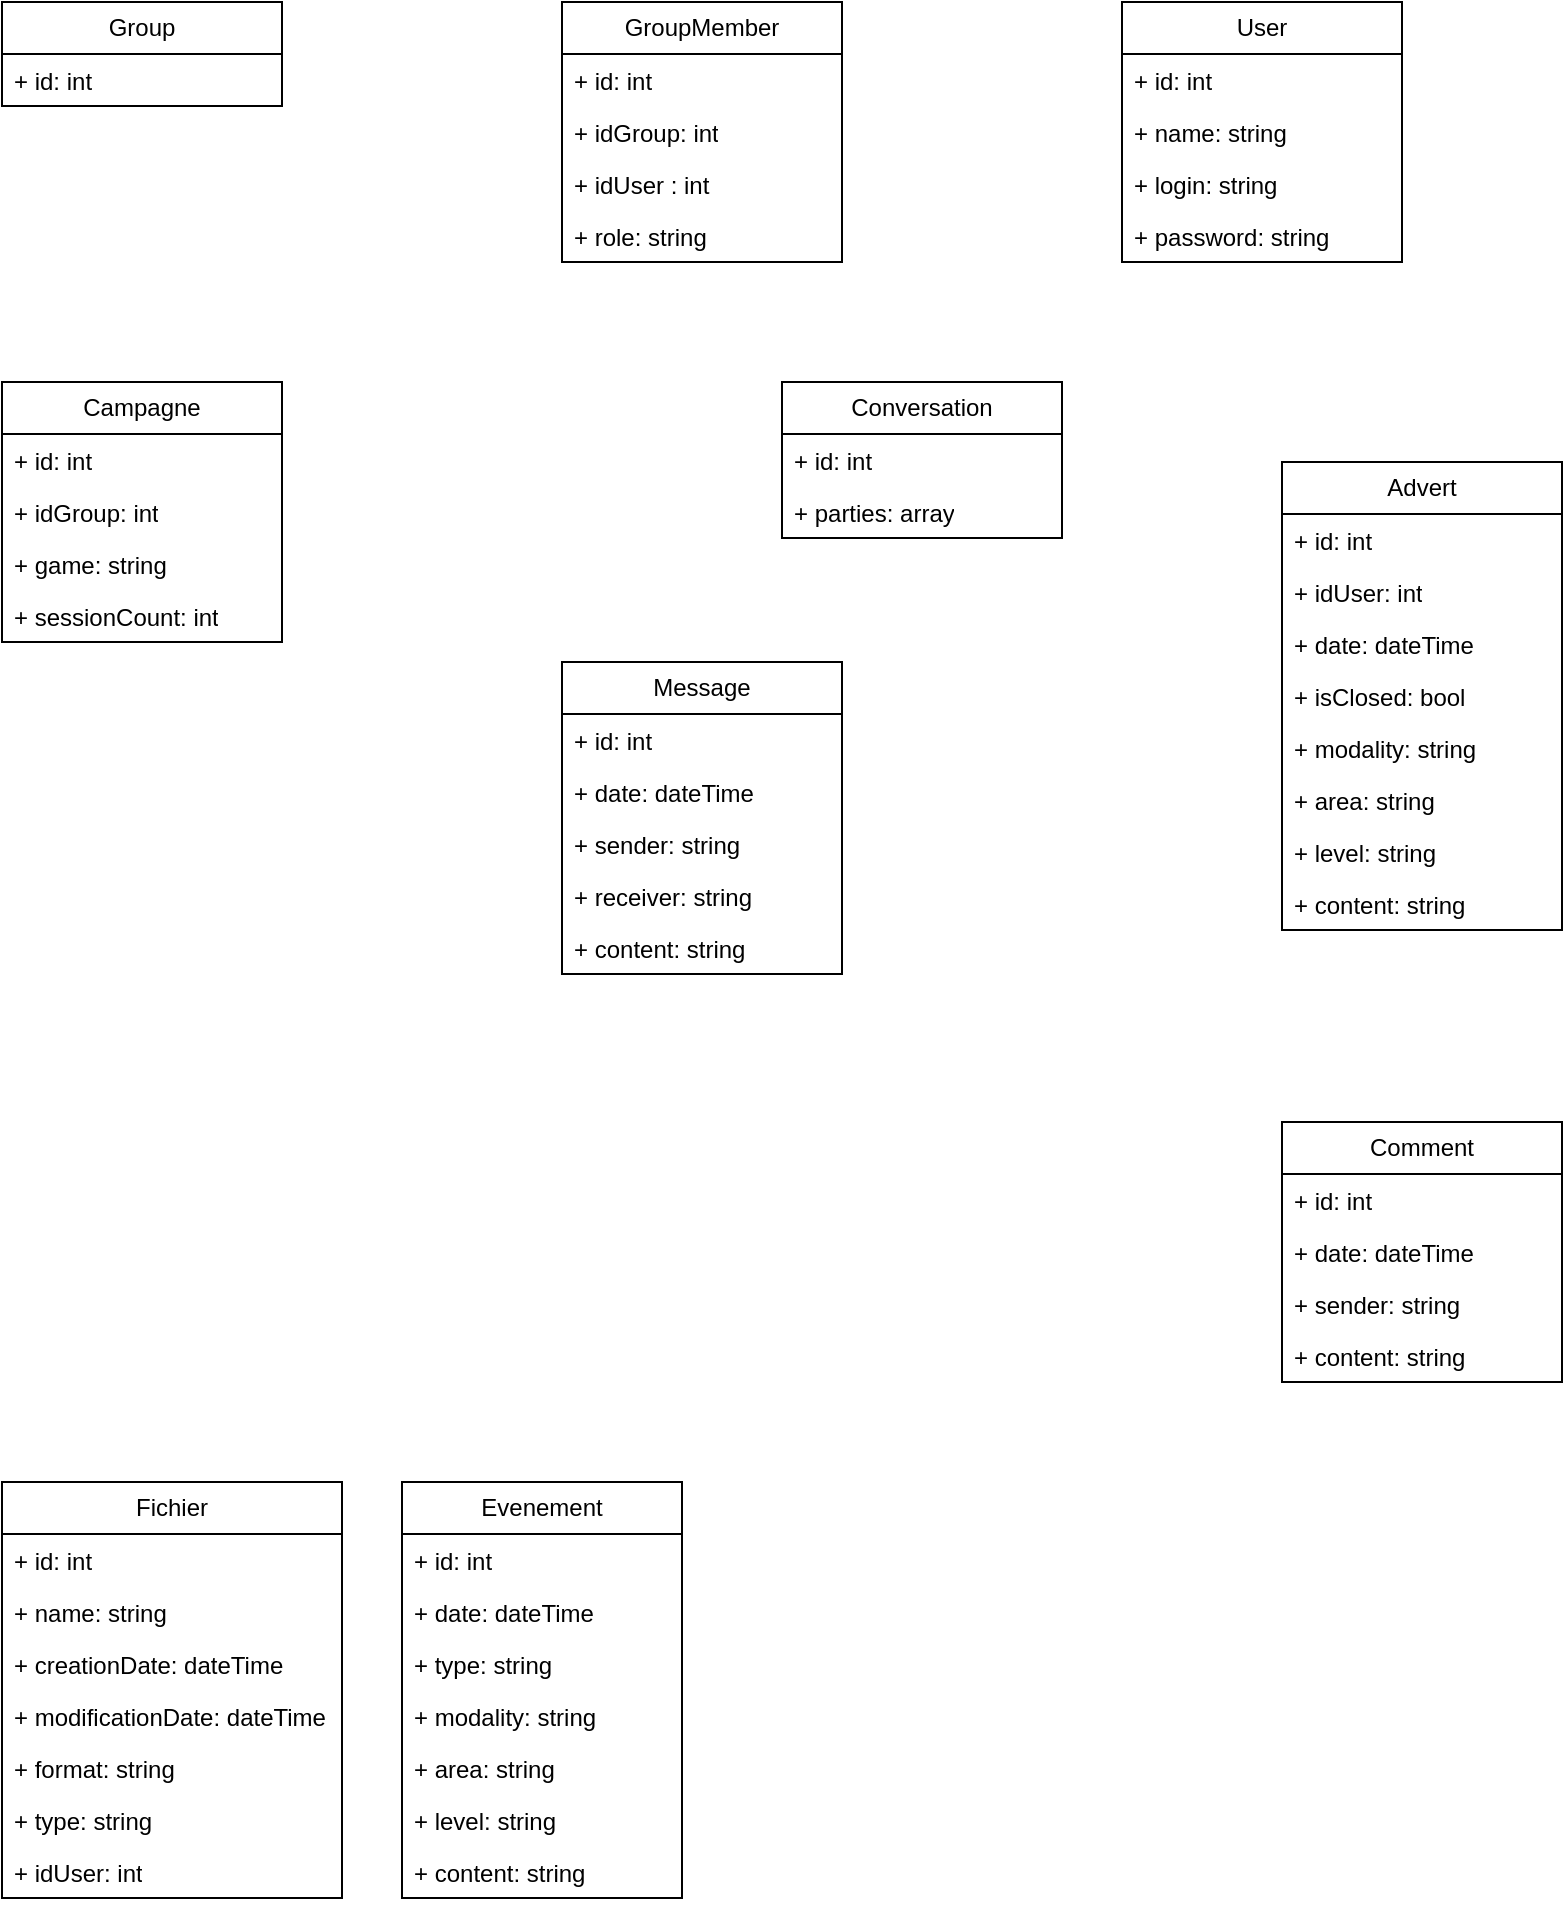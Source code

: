 <mxfile version="24.7.5" pages="2">
  <diagram name="Page-1" id="d9n5I6e5h9yGLl1H7goF">
    <mxGraphModel dx="924" dy="827" grid="1" gridSize="10" guides="1" tooltips="1" connect="1" arrows="1" fold="1" page="1" pageScale="1" pageWidth="850" pageHeight="1100" math="0" shadow="0">
      <root>
        <mxCell id="0" />
        <mxCell id="1" parent="0" />
        <mxCell id="ieVwoAbN0ysFyYQFLZOX-7" value="User" style="swimlane;fontStyle=0;childLayout=stackLayout;horizontal=1;startSize=26;fillColor=none;horizontalStack=0;resizeParent=1;resizeParentMax=0;resizeLast=0;collapsible=1;marginBottom=0;whiteSpace=wrap;html=1;" vertex="1" parent="1">
          <mxGeometry x="610" y="40" width="140" height="130" as="geometry" />
        </mxCell>
        <mxCell id="ieVwoAbN0ysFyYQFLZOX-8" value="+ id: int" style="text;strokeColor=none;fillColor=none;align=left;verticalAlign=top;spacingLeft=4;spacingRight=4;overflow=hidden;rotatable=0;points=[[0,0.5],[1,0.5]];portConstraint=eastwest;whiteSpace=wrap;html=1;" vertex="1" parent="ieVwoAbN0ysFyYQFLZOX-7">
          <mxGeometry y="26" width="140" height="26" as="geometry" />
        </mxCell>
        <mxCell id="ieVwoAbN0ysFyYQFLZOX-9" value="+ name: string" style="text;strokeColor=none;fillColor=none;align=left;verticalAlign=top;spacingLeft=4;spacingRight=4;overflow=hidden;rotatable=0;points=[[0,0.5],[1,0.5]];portConstraint=eastwest;whiteSpace=wrap;html=1;" vertex="1" parent="ieVwoAbN0ysFyYQFLZOX-7">
          <mxGeometry y="52" width="140" height="26" as="geometry" />
        </mxCell>
        <mxCell id="ieVwoAbN0ysFyYQFLZOX-10" value="+ login: string" style="text;strokeColor=none;fillColor=none;align=left;verticalAlign=top;spacingLeft=4;spacingRight=4;overflow=hidden;rotatable=0;points=[[0,0.5],[1,0.5]];portConstraint=eastwest;whiteSpace=wrap;html=1;" vertex="1" parent="ieVwoAbN0ysFyYQFLZOX-7">
          <mxGeometry y="78" width="140" height="26" as="geometry" />
        </mxCell>
        <mxCell id="ieVwoAbN0ysFyYQFLZOX-19" value="+ password: string" style="text;strokeColor=none;fillColor=none;align=left;verticalAlign=top;spacingLeft=4;spacingRight=4;overflow=hidden;rotatable=0;points=[[0,0.5],[1,0.5]];portConstraint=eastwest;whiteSpace=wrap;html=1;" vertex="1" parent="ieVwoAbN0ysFyYQFLZOX-7">
          <mxGeometry y="104" width="140" height="26" as="geometry" />
        </mxCell>
        <mxCell id="ieVwoAbN0ysFyYQFLZOX-11" value="Group" style="swimlane;fontStyle=0;childLayout=stackLayout;horizontal=1;startSize=26;fillColor=none;horizontalStack=0;resizeParent=1;resizeParentMax=0;resizeLast=0;collapsible=1;marginBottom=0;whiteSpace=wrap;html=1;" vertex="1" parent="1">
          <mxGeometry x="50" y="40" width="140" height="52" as="geometry" />
        </mxCell>
        <mxCell id="ieVwoAbN0ysFyYQFLZOX-12" value="+ id: int" style="text;strokeColor=none;fillColor=none;align=left;verticalAlign=top;spacingLeft=4;spacingRight=4;overflow=hidden;rotatable=0;points=[[0,0.5],[1,0.5]];portConstraint=eastwest;whiteSpace=wrap;html=1;" vertex="1" parent="ieVwoAbN0ysFyYQFLZOX-11">
          <mxGeometry y="26" width="140" height="26" as="geometry" />
        </mxCell>
        <mxCell id="ieVwoAbN0ysFyYQFLZOX-15" value="Advert" style="swimlane;fontStyle=0;childLayout=stackLayout;horizontal=1;startSize=26;fillColor=none;horizontalStack=0;resizeParent=1;resizeParentMax=0;resizeLast=0;collapsible=1;marginBottom=0;whiteSpace=wrap;html=1;" vertex="1" parent="1">
          <mxGeometry x="690" y="270" width="140" height="234" as="geometry" />
        </mxCell>
        <mxCell id="ieVwoAbN0ysFyYQFLZOX-16" value="+ id: int" style="text;strokeColor=none;fillColor=none;align=left;verticalAlign=top;spacingLeft=4;spacingRight=4;overflow=hidden;rotatable=0;points=[[0,0.5],[1,0.5]];portConstraint=eastwest;whiteSpace=wrap;html=1;" vertex="1" parent="ieVwoAbN0ysFyYQFLZOX-15">
          <mxGeometry y="26" width="140" height="26" as="geometry" />
        </mxCell>
        <mxCell id="ieVwoAbN0ysFyYQFLZOX-82" value="+ idUser: int" style="text;strokeColor=none;fillColor=none;align=left;verticalAlign=top;spacingLeft=4;spacingRight=4;overflow=hidden;rotatable=0;points=[[0,0.5],[1,0.5]];portConstraint=eastwest;whiteSpace=wrap;html=1;" vertex="1" parent="ieVwoAbN0ysFyYQFLZOX-15">
          <mxGeometry y="52" width="140" height="26" as="geometry" />
        </mxCell>
        <mxCell id="ieVwoAbN0ysFyYQFLZOX-17" value="+ date: dateTime" style="text;strokeColor=none;fillColor=none;align=left;verticalAlign=top;spacingLeft=4;spacingRight=4;overflow=hidden;rotatable=0;points=[[0,0.5],[1,0.5]];portConstraint=eastwest;whiteSpace=wrap;html=1;" vertex="1" parent="ieVwoAbN0ysFyYQFLZOX-15">
          <mxGeometry y="78" width="140" height="26" as="geometry" />
        </mxCell>
        <mxCell id="ieVwoAbN0ysFyYQFLZOX-81" value="+ isClosed: bool" style="text;strokeColor=none;fillColor=none;align=left;verticalAlign=top;spacingLeft=4;spacingRight=4;overflow=hidden;rotatable=0;points=[[0,0.5],[1,0.5]];portConstraint=eastwest;whiteSpace=wrap;html=1;" vertex="1" parent="ieVwoAbN0ysFyYQFLZOX-15">
          <mxGeometry y="104" width="140" height="26" as="geometry" />
        </mxCell>
        <mxCell id="ieVwoAbN0ysFyYQFLZOX-22" value="+ modality: string" style="text;strokeColor=none;fillColor=none;align=left;verticalAlign=top;spacingLeft=4;spacingRight=4;overflow=hidden;rotatable=0;points=[[0,0.5],[1,0.5]];portConstraint=eastwest;whiteSpace=wrap;html=1;" vertex="1" parent="ieVwoAbN0ysFyYQFLZOX-15">
          <mxGeometry y="130" width="140" height="26" as="geometry" />
        </mxCell>
        <mxCell id="ieVwoAbN0ysFyYQFLZOX-23" value="+ area: string" style="text;strokeColor=none;fillColor=none;align=left;verticalAlign=top;spacingLeft=4;spacingRight=4;overflow=hidden;rotatable=0;points=[[0,0.5],[1,0.5]];portConstraint=eastwest;whiteSpace=wrap;html=1;" vertex="1" parent="ieVwoAbN0ysFyYQFLZOX-15">
          <mxGeometry y="156" width="140" height="26" as="geometry" />
        </mxCell>
        <mxCell id="ieVwoAbN0ysFyYQFLZOX-24" value="+ level: string" style="text;strokeColor=none;fillColor=none;align=left;verticalAlign=top;spacingLeft=4;spacingRight=4;overflow=hidden;rotatable=0;points=[[0,0.5],[1,0.5]];portConstraint=eastwest;whiteSpace=wrap;html=1;" vertex="1" parent="ieVwoAbN0ysFyYQFLZOX-15">
          <mxGeometry y="182" width="140" height="26" as="geometry" />
        </mxCell>
        <mxCell id="ieVwoAbN0ysFyYQFLZOX-25" value="+ content: string" style="text;strokeColor=none;fillColor=none;align=left;verticalAlign=top;spacingLeft=4;spacingRight=4;overflow=hidden;rotatable=0;points=[[0,0.5],[1,0.5]];portConstraint=eastwest;whiteSpace=wrap;html=1;" vertex="1" parent="ieVwoAbN0ysFyYQFLZOX-15">
          <mxGeometry y="208" width="140" height="26" as="geometry" />
        </mxCell>
        <mxCell id="ieVwoAbN0ysFyYQFLZOX-26" value="GroupMember" style="swimlane;fontStyle=0;childLayout=stackLayout;horizontal=1;startSize=26;fillColor=none;horizontalStack=0;resizeParent=1;resizeParentMax=0;resizeLast=0;collapsible=1;marginBottom=0;whiteSpace=wrap;html=1;" vertex="1" parent="1">
          <mxGeometry x="330" y="40" width="140" height="130" as="geometry" />
        </mxCell>
        <mxCell id="ieVwoAbN0ysFyYQFLZOX-27" value="+ id: int" style="text;strokeColor=none;fillColor=none;align=left;verticalAlign=top;spacingLeft=4;spacingRight=4;overflow=hidden;rotatable=0;points=[[0,0.5],[1,0.5]];portConstraint=eastwest;whiteSpace=wrap;html=1;" vertex="1" parent="ieVwoAbN0ysFyYQFLZOX-26">
          <mxGeometry y="26" width="140" height="26" as="geometry" />
        </mxCell>
        <mxCell id="ieVwoAbN0ysFyYQFLZOX-29" value="+ idGroup: int" style="text;strokeColor=none;fillColor=none;align=left;verticalAlign=top;spacingLeft=4;spacingRight=4;overflow=hidden;rotatable=0;points=[[0,0.5],[1,0.5]];portConstraint=eastwest;whiteSpace=wrap;html=1;" vertex="1" parent="ieVwoAbN0ysFyYQFLZOX-26">
          <mxGeometry y="52" width="140" height="26" as="geometry" />
        </mxCell>
        <mxCell id="ieVwoAbN0ysFyYQFLZOX-28" value="+ idUser : int" style="text;strokeColor=none;fillColor=none;align=left;verticalAlign=top;spacingLeft=4;spacingRight=4;overflow=hidden;rotatable=0;points=[[0,0.5],[1,0.5]];portConstraint=eastwest;whiteSpace=wrap;html=1;" vertex="1" parent="ieVwoAbN0ysFyYQFLZOX-26">
          <mxGeometry y="78" width="140" height="26" as="geometry" />
        </mxCell>
        <mxCell id="ieVwoAbN0ysFyYQFLZOX-30" value="+ role: string" style="text;strokeColor=none;fillColor=none;align=left;verticalAlign=top;spacingLeft=4;spacingRight=4;overflow=hidden;rotatable=0;points=[[0,0.5],[1,0.5]];portConstraint=eastwest;whiteSpace=wrap;html=1;" vertex="1" parent="ieVwoAbN0ysFyYQFLZOX-26">
          <mxGeometry y="104" width="140" height="26" as="geometry" />
        </mxCell>
        <mxCell id="ieVwoAbN0ysFyYQFLZOX-31" value="Conversation" style="swimlane;fontStyle=0;childLayout=stackLayout;horizontal=1;startSize=26;fillColor=none;horizontalStack=0;resizeParent=1;resizeParentMax=0;resizeLast=0;collapsible=1;marginBottom=0;whiteSpace=wrap;html=1;" vertex="1" parent="1">
          <mxGeometry x="440" y="230" width="140" height="78" as="geometry" />
        </mxCell>
        <mxCell id="ieVwoAbN0ysFyYQFLZOX-32" value="+ id: int" style="text;strokeColor=none;fillColor=none;align=left;verticalAlign=top;spacingLeft=4;spacingRight=4;overflow=hidden;rotatable=0;points=[[0,0.5],[1,0.5]];portConstraint=eastwest;whiteSpace=wrap;html=1;" vertex="1" parent="ieVwoAbN0ysFyYQFLZOX-31">
          <mxGeometry y="26" width="140" height="26" as="geometry" />
        </mxCell>
        <mxCell id="ieVwoAbN0ysFyYQFLZOX-34" value="+ parties: array" style="text;strokeColor=none;fillColor=none;align=left;verticalAlign=top;spacingLeft=4;spacingRight=4;overflow=hidden;rotatable=0;points=[[0,0.5],[1,0.5]];portConstraint=eastwest;whiteSpace=wrap;html=1;" vertex="1" parent="ieVwoAbN0ysFyYQFLZOX-31">
          <mxGeometry y="52" width="140" height="26" as="geometry" />
        </mxCell>
        <mxCell id="ieVwoAbN0ysFyYQFLZOX-39" value="Message" style="swimlane;fontStyle=0;childLayout=stackLayout;horizontal=1;startSize=26;fillColor=none;horizontalStack=0;resizeParent=1;resizeParentMax=0;resizeLast=0;collapsible=1;marginBottom=0;whiteSpace=wrap;html=1;" vertex="1" parent="1">
          <mxGeometry x="330" y="370" width="140" height="156" as="geometry" />
        </mxCell>
        <mxCell id="ieVwoAbN0ysFyYQFLZOX-40" value="+ id: int" style="text;strokeColor=none;fillColor=none;align=left;verticalAlign=top;spacingLeft=4;spacingRight=4;overflow=hidden;rotatable=0;points=[[0,0.5],[1,0.5]];portConstraint=eastwest;whiteSpace=wrap;html=1;" vertex="1" parent="ieVwoAbN0ysFyYQFLZOX-39">
          <mxGeometry y="26" width="140" height="26" as="geometry" />
        </mxCell>
        <mxCell id="ieVwoAbN0ysFyYQFLZOX-41" value="+ date: dateTime" style="text;strokeColor=none;fillColor=none;align=left;verticalAlign=top;spacingLeft=4;spacingRight=4;overflow=hidden;rotatable=0;points=[[0,0.5],[1,0.5]];portConstraint=eastwest;whiteSpace=wrap;html=1;" vertex="1" parent="ieVwoAbN0ysFyYQFLZOX-39">
          <mxGeometry y="52" width="140" height="26" as="geometry" />
        </mxCell>
        <mxCell id="ieVwoAbN0ysFyYQFLZOX-42" value="+ sender: string" style="text;strokeColor=none;fillColor=none;align=left;verticalAlign=top;spacingLeft=4;spacingRight=4;overflow=hidden;rotatable=0;points=[[0,0.5],[1,0.5]];portConstraint=eastwest;whiteSpace=wrap;html=1;" vertex="1" parent="ieVwoAbN0ysFyYQFLZOX-39">
          <mxGeometry y="78" width="140" height="26" as="geometry" />
        </mxCell>
        <mxCell id="ieVwoAbN0ysFyYQFLZOX-43" value="+ receiver: string" style="text;strokeColor=none;fillColor=none;align=left;verticalAlign=top;spacingLeft=4;spacingRight=4;overflow=hidden;rotatable=0;points=[[0,0.5],[1,0.5]];portConstraint=eastwest;whiteSpace=wrap;html=1;" vertex="1" parent="ieVwoAbN0ysFyYQFLZOX-39">
          <mxGeometry y="104" width="140" height="26" as="geometry" />
        </mxCell>
        <mxCell id="ieVwoAbN0ysFyYQFLZOX-44" value="+ content: string" style="text;strokeColor=none;fillColor=none;align=left;verticalAlign=top;spacingLeft=4;spacingRight=4;overflow=hidden;rotatable=0;points=[[0,0.5],[1,0.5]];portConstraint=eastwest;whiteSpace=wrap;html=1;" vertex="1" parent="ieVwoAbN0ysFyYQFLZOX-39">
          <mxGeometry y="130" width="140" height="26" as="geometry" />
        </mxCell>
        <mxCell id="ieVwoAbN0ysFyYQFLZOX-47" value="Campagne" style="swimlane;fontStyle=0;childLayout=stackLayout;horizontal=1;startSize=26;fillColor=none;horizontalStack=0;resizeParent=1;resizeParentMax=0;resizeLast=0;collapsible=1;marginBottom=0;whiteSpace=wrap;html=1;" vertex="1" parent="1">
          <mxGeometry x="50" y="230" width="140" height="130" as="geometry" />
        </mxCell>
        <mxCell id="ieVwoAbN0ysFyYQFLZOX-48" value="+ id: int" style="text;strokeColor=none;fillColor=none;align=left;verticalAlign=top;spacingLeft=4;spacingRight=4;overflow=hidden;rotatable=0;points=[[0,0.5],[1,0.5]];portConstraint=eastwest;whiteSpace=wrap;html=1;" vertex="1" parent="ieVwoAbN0ysFyYQFLZOX-47">
          <mxGeometry y="26" width="140" height="26" as="geometry" />
        </mxCell>
        <mxCell id="ieVwoAbN0ysFyYQFLZOX-49" value="+ idGroup: int" style="text;strokeColor=none;fillColor=none;align=left;verticalAlign=top;spacingLeft=4;spacingRight=4;overflow=hidden;rotatable=0;points=[[0,0.5],[1,0.5]];portConstraint=eastwest;whiteSpace=wrap;html=1;" vertex="1" parent="ieVwoAbN0ysFyYQFLZOX-47">
          <mxGeometry y="52" width="140" height="26" as="geometry" />
        </mxCell>
        <mxCell id="ieVwoAbN0ysFyYQFLZOX-50" value="+ game: string" style="text;strokeColor=none;fillColor=none;align=left;verticalAlign=top;spacingLeft=4;spacingRight=4;overflow=hidden;rotatable=0;points=[[0,0.5],[1,0.5]];portConstraint=eastwest;whiteSpace=wrap;html=1;" vertex="1" parent="ieVwoAbN0ysFyYQFLZOX-47">
          <mxGeometry y="78" width="140" height="26" as="geometry" />
        </mxCell>
        <mxCell id="ieVwoAbN0ysFyYQFLZOX-51" value="+ sessionCount: int" style="text;strokeColor=none;fillColor=none;align=left;verticalAlign=top;spacingLeft=4;spacingRight=4;overflow=hidden;rotatable=0;points=[[0,0.5],[1,0.5]];portConstraint=eastwest;whiteSpace=wrap;html=1;" vertex="1" parent="ieVwoAbN0ysFyYQFLZOX-47">
          <mxGeometry y="104" width="140" height="26" as="geometry" />
        </mxCell>
        <mxCell id="ieVwoAbN0ysFyYQFLZOX-55" value="Comment" style="swimlane;fontStyle=0;childLayout=stackLayout;horizontal=1;startSize=26;fillColor=none;horizontalStack=0;resizeParent=1;resizeParentMax=0;resizeLast=0;collapsible=1;marginBottom=0;whiteSpace=wrap;html=1;" vertex="1" parent="1">
          <mxGeometry x="690" y="600" width="140" height="130" as="geometry" />
        </mxCell>
        <mxCell id="ieVwoAbN0ysFyYQFLZOX-56" value="+ id: int" style="text;strokeColor=none;fillColor=none;align=left;verticalAlign=top;spacingLeft=4;spacingRight=4;overflow=hidden;rotatable=0;points=[[0,0.5],[1,0.5]];portConstraint=eastwest;whiteSpace=wrap;html=1;" vertex="1" parent="ieVwoAbN0ysFyYQFLZOX-55">
          <mxGeometry y="26" width="140" height="26" as="geometry" />
        </mxCell>
        <mxCell id="ieVwoAbN0ysFyYQFLZOX-57" value="+ date: dateTime" style="text;strokeColor=none;fillColor=none;align=left;verticalAlign=top;spacingLeft=4;spacingRight=4;overflow=hidden;rotatable=0;points=[[0,0.5],[1,0.5]];portConstraint=eastwest;whiteSpace=wrap;html=1;" vertex="1" parent="ieVwoAbN0ysFyYQFLZOX-55">
          <mxGeometry y="52" width="140" height="26" as="geometry" />
        </mxCell>
        <mxCell id="ieVwoAbN0ysFyYQFLZOX-58" value="+ sender: string" style="text;strokeColor=none;fillColor=none;align=left;verticalAlign=top;spacingLeft=4;spacingRight=4;overflow=hidden;rotatable=0;points=[[0,0.5],[1,0.5]];portConstraint=eastwest;whiteSpace=wrap;html=1;" vertex="1" parent="ieVwoAbN0ysFyYQFLZOX-55">
          <mxGeometry y="78" width="140" height="26" as="geometry" />
        </mxCell>
        <mxCell id="ieVwoAbN0ysFyYQFLZOX-62" value="+ content: string" style="text;strokeColor=none;fillColor=none;align=left;verticalAlign=top;spacingLeft=4;spacingRight=4;overflow=hidden;rotatable=0;points=[[0,0.5],[1,0.5]];portConstraint=eastwest;whiteSpace=wrap;html=1;" vertex="1" parent="ieVwoAbN0ysFyYQFLZOX-55">
          <mxGeometry y="104" width="140" height="26" as="geometry" />
        </mxCell>
        <mxCell id="ieVwoAbN0ysFyYQFLZOX-63" value="Fichier" style="swimlane;fontStyle=0;childLayout=stackLayout;horizontal=1;startSize=26;fillColor=none;horizontalStack=0;resizeParent=1;resizeParentMax=0;resizeLast=0;collapsible=1;marginBottom=0;whiteSpace=wrap;html=1;" vertex="1" parent="1">
          <mxGeometry x="50" y="780" width="170" height="208" as="geometry" />
        </mxCell>
        <mxCell id="ieVwoAbN0ysFyYQFLZOX-64" value="+ id: int" style="text;strokeColor=none;fillColor=none;align=left;verticalAlign=top;spacingLeft=4;spacingRight=4;overflow=hidden;rotatable=0;points=[[0,0.5],[1,0.5]];portConstraint=eastwest;whiteSpace=wrap;html=1;" vertex="1" parent="ieVwoAbN0ysFyYQFLZOX-63">
          <mxGeometry y="26" width="170" height="26" as="geometry" />
        </mxCell>
        <mxCell id="ieVwoAbN0ysFyYQFLZOX-66" value="+ name: string" style="text;strokeColor=none;fillColor=none;align=left;verticalAlign=top;spacingLeft=4;spacingRight=4;overflow=hidden;rotatable=0;points=[[0,0.5],[1,0.5]];portConstraint=eastwest;whiteSpace=wrap;html=1;" vertex="1" parent="ieVwoAbN0ysFyYQFLZOX-63">
          <mxGeometry y="52" width="170" height="26" as="geometry" />
        </mxCell>
        <mxCell id="ieVwoAbN0ysFyYQFLZOX-65" value="+ creationDate: dateTime" style="text;strokeColor=none;fillColor=none;align=left;verticalAlign=top;spacingLeft=4;spacingRight=4;overflow=hidden;rotatable=0;points=[[0,0.5],[1,0.5]];portConstraint=eastwest;whiteSpace=wrap;html=1;" vertex="1" parent="ieVwoAbN0ysFyYQFLZOX-63">
          <mxGeometry y="78" width="170" height="26" as="geometry" />
        </mxCell>
        <mxCell id="ieVwoAbN0ysFyYQFLZOX-79" value="+ modificationDate: dateTime" style="text;strokeColor=none;fillColor=none;align=left;verticalAlign=top;spacingLeft=4;spacingRight=4;overflow=hidden;rotatable=0;points=[[0,0.5],[1,0.5]];portConstraint=eastwest;whiteSpace=wrap;html=1;" vertex="1" parent="ieVwoAbN0ysFyYQFLZOX-63">
          <mxGeometry y="104" width="170" height="26" as="geometry" />
        </mxCell>
        <mxCell id="ieVwoAbN0ysFyYQFLZOX-67" value="+ format: string" style="text;strokeColor=none;fillColor=none;align=left;verticalAlign=top;spacingLeft=4;spacingRight=4;overflow=hidden;rotatable=0;points=[[0,0.5],[1,0.5]];portConstraint=eastwest;whiteSpace=wrap;html=1;" vertex="1" parent="ieVwoAbN0ysFyYQFLZOX-63">
          <mxGeometry y="130" width="170" height="26" as="geometry" />
        </mxCell>
        <mxCell id="ieVwoAbN0ysFyYQFLZOX-80" value="+ type: string" style="text;strokeColor=none;fillColor=none;align=left;verticalAlign=top;spacingLeft=4;spacingRight=4;overflow=hidden;rotatable=0;points=[[0,0.5],[1,0.5]];portConstraint=eastwest;whiteSpace=wrap;html=1;" vertex="1" parent="ieVwoAbN0ysFyYQFLZOX-63">
          <mxGeometry y="156" width="170" height="26" as="geometry" />
        </mxCell>
        <mxCell id="ieVwoAbN0ysFyYQFLZOX-68" value="+ idUser: int" style="text;strokeColor=none;fillColor=none;align=left;verticalAlign=top;spacingLeft=4;spacingRight=4;overflow=hidden;rotatable=0;points=[[0,0.5],[1,0.5]];portConstraint=eastwest;whiteSpace=wrap;html=1;" vertex="1" parent="ieVwoAbN0ysFyYQFLZOX-63">
          <mxGeometry y="182" width="170" height="26" as="geometry" />
        </mxCell>
        <mxCell id="ieVwoAbN0ysFyYQFLZOX-71" value="Evenement" style="swimlane;fontStyle=0;childLayout=stackLayout;horizontal=1;startSize=26;fillColor=none;horizontalStack=0;resizeParent=1;resizeParentMax=0;resizeLast=0;collapsible=1;marginBottom=0;whiteSpace=wrap;html=1;" vertex="1" parent="1">
          <mxGeometry x="250" y="780" width="140" height="208" as="geometry" />
        </mxCell>
        <mxCell id="ieVwoAbN0ysFyYQFLZOX-72" value="+ id: int" style="text;strokeColor=none;fillColor=none;align=left;verticalAlign=top;spacingLeft=4;spacingRight=4;overflow=hidden;rotatable=0;points=[[0,0.5],[1,0.5]];portConstraint=eastwest;whiteSpace=wrap;html=1;" vertex="1" parent="ieVwoAbN0ysFyYQFLZOX-71">
          <mxGeometry y="26" width="140" height="26" as="geometry" />
        </mxCell>
        <mxCell id="ieVwoAbN0ysFyYQFLZOX-73" value="+ date: dateTime" style="text;strokeColor=none;fillColor=none;align=left;verticalAlign=top;spacingLeft=4;spacingRight=4;overflow=hidden;rotatable=0;points=[[0,0.5],[1,0.5]];portConstraint=eastwest;whiteSpace=wrap;html=1;" vertex="1" parent="ieVwoAbN0ysFyYQFLZOX-71">
          <mxGeometry y="52" width="140" height="26" as="geometry" />
        </mxCell>
        <mxCell id="ieVwoAbN0ysFyYQFLZOX-74" value="+ type: string" style="text;strokeColor=none;fillColor=none;align=left;verticalAlign=top;spacingLeft=4;spacingRight=4;overflow=hidden;rotatable=0;points=[[0,0.5],[1,0.5]];portConstraint=eastwest;whiteSpace=wrap;html=1;" vertex="1" parent="ieVwoAbN0ysFyYQFLZOX-71">
          <mxGeometry y="78" width="140" height="26" as="geometry" />
        </mxCell>
        <mxCell id="ieVwoAbN0ysFyYQFLZOX-75" value="+ modality: string" style="text;strokeColor=none;fillColor=none;align=left;verticalAlign=top;spacingLeft=4;spacingRight=4;overflow=hidden;rotatable=0;points=[[0,0.5],[1,0.5]];portConstraint=eastwest;whiteSpace=wrap;html=1;" vertex="1" parent="ieVwoAbN0ysFyYQFLZOX-71">
          <mxGeometry y="104" width="140" height="26" as="geometry" />
        </mxCell>
        <mxCell id="ieVwoAbN0ysFyYQFLZOX-76" value="+ area: string" style="text;strokeColor=none;fillColor=none;align=left;verticalAlign=top;spacingLeft=4;spacingRight=4;overflow=hidden;rotatable=0;points=[[0,0.5],[1,0.5]];portConstraint=eastwest;whiteSpace=wrap;html=1;" vertex="1" parent="ieVwoAbN0ysFyYQFLZOX-71">
          <mxGeometry y="130" width="140" height="26" as="geometry" />
        </mxCell>
        <mxCell id="ieVwoAbN0ysFyYQFLZOX-77" value="+ level: string" style="text;strokeColor=none;fillColor=none;align=left;verticalAlign=top;spacingLeft=4;spacingRight=4;overflow=hidden;rotatable=0;points=[[0,0.5],[1,0.5]];portConstraint=eastwest;whiteSpace=wrap;html=1;" vertex="1" parent="ieVwoAbN0ysFyYQFLZOX-71">
          <mxGeometry y="156" width="140" height="26" as="geometry" />
        </mxCell>
        <mxCell id="ieVwoAbN0ysFyYQFLZOX-78" value="+ content: string" style="text;strokeColor=none;fillColor=none;align=left;verticalAlign=top;spacingLeft=4;spacingRight=4;overflow=hidden;rotatable=0;points=[[0,0.5],[1,0.5]];portConstraint=eastwest;whiteSpace=wrap;html=1;" vertex="1" parent="ieVwoAbN0ysFyYQFLZOX-71">
          <mxGeometry y="182" width="140" height="26" as="geometry" />
        </mxCell>
      </root>
    </mxGraphModel>
  </diagram>
  <diagram id="OwueueaHnRJ2-B3YPOc8" name="UC">
    <mxGraphModel dx="712" dy="827" grid="1" gridSize="10" guides="1" tooltips="1" connect="1" arrows="1" fold="1" page="1" pageScale="1" pageWidth="850" pageHeight="1100" math="0" shadow="0">
      <root>
        <mxCell id="0" />
        <mxCell id="1" parent="0" />
        <mxCell id="q-7MisUeLfg2d6evxcfm-1" value="Visitor" style="shape=umlActor;verticalLabelPosition=bottom;verticalAlign=top;html=1;" vertex="1" parent="1">
          <mxGeometry x="40" y="45" width="30" height="60" as="geometry" />
        </mxCell>
        <mxCell id="q-7MisUeLfg2d6evxcfm-2" value="User" style="shape=umlActor;verticalLabelPosition=bottom;verticalAlign=top;html=1;" vertex="1" parent="1">
          <mxGeometry x="40" y="290" width="30" height="60" as="geometry" />
        </mxCell>
        <mxCell id="q-7MisUeLfg2d6evxcfm-3" value="Group&lt;div&gt;Member&lt;/div&gt;" style="shape=umlActor;verticalLabelPosition=bottom;verticalAlign=top;html=1;" vertex="1" parent="1">
          <mxGeometry x="40" y="690" width="30" height="60" as="geometry" />
        </mxCell>
        <mxCell id="q-7MisUeLfg2d6evxcfm-4" value="Group&lt;div&gt;Admin&lt;/div&gt;" style="shape=umlActor;verticalLabelPosition=bottom;verticalAlign=top;html=1;" vertex="1" parent="1">
          <mxGeometry x="40" y="535" width="30" height="60" as="geometry" />
        </mxCell>
        <mxCell id="q-7MisUeLfg2d6evxcfm-6" value="Authentification" style="ellipse;whiteSpace=wrap;html=1;" vertex="1" parent="1">
          <mxGeometry x="200" y="40" width="140" height="70" as="geometry" />
        </mxCell>
        <mxCell id="q-7MisUeLfg2d6evxcfm-7" value="Manage account" style="ellipse;whiteSpace=wrap;html=1;" vertex="1" parent="1">
          <mxGeometry x="200" y="150" width="140" height="70" as="geometry" />
        </mxCell>
        <mxCell id="q-7MisUeLfg2d6evxcfm-8" value="Post advert" style="ellipse;whiteSpace=wrap;html=1;" vertex="1" parent="1">
          <mxGeometry x="200" y="240" width="140" height="70" as="geometry" />
        </mxCell>
        <mxCell id="q-7MisUeLfg2d6evxcfm-9" value="Consult advert" style="ellipse;whiteSpace=wrap;html=1;" vertex="1" parent="1">
          <mxGeometry x="200" y="330" width="140" height="70" as="geometry" />
        </mxCell>
        <mxCell id="q-7MisUeLfg2d6evxcfm-10" value="" style="endArrow=none;html=1;rounded=0;" edge="1" parent="1" source="q-7MisUeLfg2d6evxcfm-1" target="q-7MisUeLfg2d6evxcfm-6">
          <mxGeometry width="50" height="50" relative="1" as="geometry">
            <mxPoint x="320" y="230" as="sourcePoint" />
            <mxPoint x="370" y="180" as="targetPoint" />
          </mxGeometry>
        </mxCell>
        <mxCell id="q-7MisUeLfg2d6evxcfm-11" value="" style="endArrow=none;html=1;rounded=0;" edge="1" parent="1" source="q-7MisUeLfg2d6evxcfm-2" target="q-7MisUeLfg2d6evxcfm-7">
          <mxGeometry width="50" height="50" relative="1" as="geometry">
            <mxPoint x="320" y="230" as="sourcePoint" />
            <mxPoint x="370" y="180" as="targetPoint" />
          </mxGeometry>
        </mxCell>
        <mxCell id="q-7MisUeLfg2d6evxcfm-12" value="" style="endArrow=none;html=1;rounded=0;" edge="1" parent="1" source="q-7MisUeLfg2d6evxcfm-2" target="q-7MisUeLfg2d6evxcfm-8">
          <mxGeometry width="50" height="50" relative="1" as="geometry">
            <mxPoint x="320" y="230" as="sourcePoint" />
            <mxPoint x="370" y="180" as="targetPoint" />
          </mxGeometry>
        </mxCell>
        <mxCell id="q-7MisUeLfg2d6evxcfm-13" value="" style="endArrow=none;html=1;rounded=0;" edge="1" parent="1" source="q-7MisUeLfg2d6evxcfm-2" target="q-7MisUeLfg2d6evxcfm-9">
          <mxGeometry width="50" height="50" relative="1" as="geometry">
            <mxPoint x="320" y="230" as="sourcePoint" />
            <mxPoint x="370" y="180" as="targetPoint" />
          </mxGeometry>
        </mxCell>
        <mxCell id="q-7MisUeLfg2d6evxcfm-14" value="Create group" style="ellipse;whiteSpace=wrap;html=1;" vertex="1" parent="1">
          <mxGeometry x="200" y="420" width="140" height="70" as="geometry" />
        </mxCell>
        <mxCell id="q-7MisUeLfg2d6evxcfm-15" value="" style="endArrow=none;html=1;rounded=0;" edge="1" parent="1" source="q-7MisUeLfg2d6evxcfm-2" target="q-7MisUeLfg2d6evxcfm-14">
          <mxGeometry width="50" height="50" relative="1" as="geometry">
            <mxPoint x="320" y="530" as="sourcePoint" />
            <mxPoint x="370" y="480" as="targetPoint" />
          </mxGeometry>
        </mxCell>
        <mxCell id="q-7MisUeLfg2d6evxcfm-16" value="Manage group" style="ellipse;whiteSpace=wrap;html=1;" vertex="1" parent="1">
          <mxGeometry x="200" y="570" width="140" height="70" as="geometry" />
        </mxCell>
        <mxCell id="q-7MisUeLfg2d6evxcfm-17" value="Manage advert status" style="ellipse;whiteSpace=wrap;html=1;" vertex="1" parent="1">
          <mxGeometry x="460" y="240" width="140" height="70" as="geometry" />
        </mxCell>
        <mxCell id="q-7MisUeLfg2d6evxcfm-19" value="Manage members" style="ellipse;whiteSpace=wrap;html=1;" vertex="1" parent="1">
          <mxGeometry x="460" y="530" width="140" height="70" as="geometry" />
        </mxCell>
        <mxCell id="q-7MisUeLfg2d6evxcfm-21" value="" style="endArrow=none;html=1;rounded=0;" edge="1" parent="1" source="q-7MisUeLfg2d6evxcfm-4" target="q-7MisUeLfg2d6evxcfm-16">
          <mxGeometry width="50" height="50" relative="1" as="geometry">
            <mxPoint x="80" y="85" as="sourcePoint" />
            <mxPoint x="210" y="85" as="targetPoint" />
          </mxGeometry>
        </mxCell>
        <mxCell id="q-7MisUeLfg2d6evxcfm-22" value="" style="endArrow=none;html=1;rounded=0;" edge="1" parent="1" source="q-7MisUeLfg2d6evxcfm-4" target="q-7MisUeLfg2d6evxcfm-14">
          <mxGeometry width="50" height="50" relative="1" as="geometry">
            <mxPoint x="80" y="561" as="sourcePoint" />
            <mxPoint x="211" y="570" as="targetPoint" />
          </mxGeometry>
        </mxCell>
        <mxCell id="q-7MisUeLfg2d6evxcfm-23" value="Create campain" style="ellipse;whiteSpace=wrap;html=1;" vertex="1" parent="1">
          <mxGeometry x="200" y="670" width="140" height="70" as="geometry" />
        </mxCell>
        <mxCell id="q-7MisUeLfg2d6evxcfm-25" value="Manage personnal files" style="ellipse;whiteSpace=wrap;html=1;" vertex="1" parent="1">
          <mxGeometry x="200" y="770" width="140" height="70" as="geometry" />
        </mxCell>
        <mxCell id="q-7MisUeLfg2d6evxcfm-27" value="" style="endArrow=block;html=1;rounded=0;endFill=0;" edge="1" parent="1">
          <mxGeometry width="50" height="50" relative="1" as="geometry">
            <mxPoint x="55" y="640" as="sourcePoint" />
            <mxPoint x="55" y="680" as="targetPoint" />
          </mxGeometry>
        </mxCell>
        <mxCell id="q-7MisUeLfg2d6evxcfm-28" value="" style="endArrow=none;html=1;rounded=0;" edge="1" parent="1" source="q-7MisUeLfg2d6evxcfm-3" target="q-7MisUeLfg2d6evxcfm-23">
          <mxGeometry width="50" height="50" relative="1" as="geometry">
            <mxPoint x="170" y="630" as="sourcePoint" />
            <mxPoint x="220" y="580" as="targetPoint" />
          </mxGeometry>
        </mxCell>
        <mxCell id="q-7MisUeLfg2d6evxcfm-29" value="" style="endArrow=none;html=1;rounded=0;" edge="1" parent="1" source="q-7MisUeLfg2d6evxcfm-3" target="q-7MisUeLfg2d6evxcfm-25">
          <mxGeometry width="50" height="50" relative="1" as="geometry">
            <mxPoint x="170" y="630" as="sourcePoint" />
            <mxPoint x="220" y="580" as="targetPoint" />
          </mxGeometry>
        </mxCell>
        <mxCell id="q-7MisUeLfg2d6evxcfm-30" value="Game&lt;div&gt;Master&lt;/div&gt;" style="shape=umlActor;verticalLabelPosition=bottom;verticalAlign=top;html=1;" vertex="1" parent="1">
          <mxGeometry x="40" y="920" width="30" height="60" as="geometry" />
        </mxCell>
        <mxCell id="q-7MisUeLfg2d6evxcfm-32" value="" style="endArrow=block;html=1;rounded=0;endFill=0;" edge="1" parent="1">
          <mxGeometry width="50" height="50" relative="1" as="geometry">
            <mxPoint x="55" y="840" as="sourcePoint" />
            <mxPoint x="54.5" y="790" as="targetPoint" />
          </mxGeometry>
        </mxCell>
        <mxCell id="q-7MisUeLfg2d6evxcfm-35" value="Manage campain" style="ellipse;whiteSpace=wrap;html=1;" vertex="1" parent="1">
          <mxGeometry x="200" y="915" width="140" height="70" as="geometry" />
        </mxCell>
        <mxCell id="q-7MisUeLfg2d6evxcfm-36" value="" style="endArrow=none;html=1;rounded=0;" edge="1" parent="1" source="q-7MisUeLfg2d6evxcfm-30" target="q-7MisUeLfg2d6evxcfm-35">
          <mxGeometry width="50" height="50" relative="1" as="geometry">
            <mxPoint x="80" y="733" as="sourcePoint" />
            <mxPoint x="215" y="761" as="targetPoint" />
          </mxGeometry>
        </mxCell>
      </root>
    </mxGraphModel>
  </diagram>
</mxfile>
